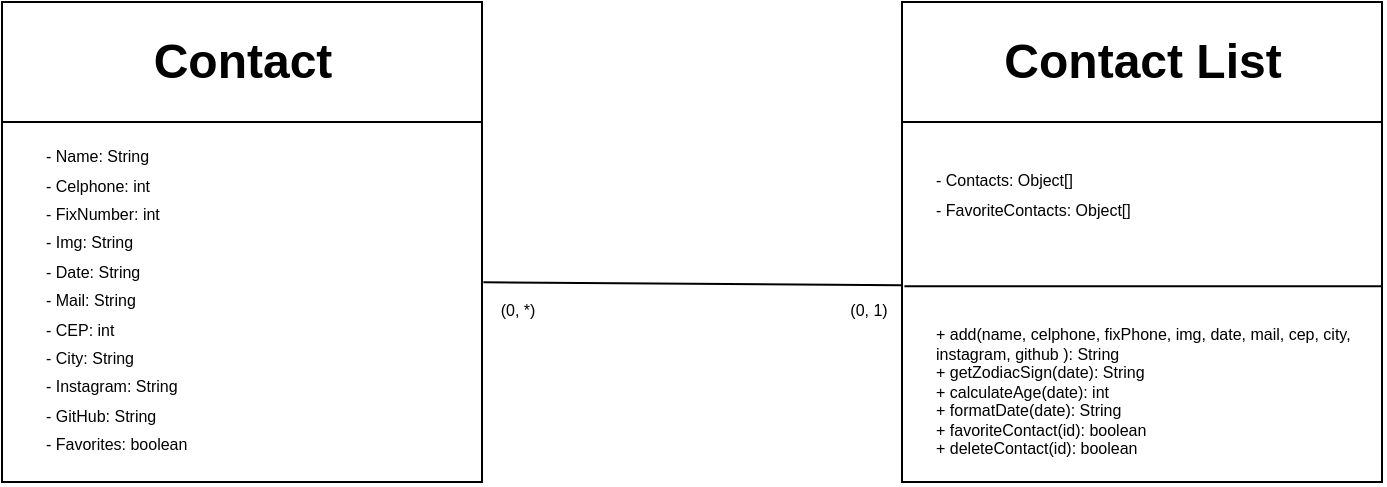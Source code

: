 <mxfile>
    <diagram id="pc24xMra_EYoszzxffaE" name="Page-1">
        <mxGraphModel dx="1395" dy="1178" grid="1" gridSize="10" guides="1" tooltips="1" connect="1" arrows="1" fold="1" page="1" pageScale="1" pageWidth="850" pageHeight="1100" math="0" shadow="0">
            <root>
                <mxCell id="0"/>
                <mxCell id="1" parent="0"/>
                <mxCell id="9" value="" style="group" vertex="1" connectable="0" parent="1">
                    <mxGeometry x="80" y="320" width="240" height="240" as="geometry"/>
                </mxCell>
                <mxCell id="2" value="" style="whiteSpace=wrap;html=1;aspect=fixed;" vertex="1" parent="9">
                    <mxGeometry width="240" height="240" as="geometry"/>
                </mxCell>
                <mxCell id="3" value="" style="endArrow=none;html=1;exitX=0;exitY=0.25;exitDx=0;exitDy=0;entryX=1;entryY=0.25;entryDx=0;entryDy=0;" edge="1" parent="9" source="2" target="2">
                    <mxGeometry width="50" height="50" relative="1" as="geometry">
                        <mxPoint x="250" y="400" as="sourcePoint"/>
                        <mxPoint x="300" y="350" as="targetPoint"/>
                    </mxGeometry>
                </mxCell>
                <mxCell id="4" value="Contact" style="text;strokeColor=none;fillColor=none;html=1;fontSize=24;fontStyle=1;verticalAlign=middle;align=center;" vertex="1" parent="9">
                    <mxGeometry x="70" y="10" width="100" height="40" as="geometry"/>
                </mxCell>
                <mxCell id="8" value="&lt;font style=&quot;font-size: 8px;&quot;&gt;- Name: String&lt;br&gt;- Celphone: int&lt;br&gt;- FixNumber: int&lt;br&gt;- Img: String&lt;br&gt;- Date: String&lt;br&gt;- Mail: String&lt;br&gt;- CEP: int&lt;br&gt;- City: String&lt;br&gt;- Instagram: String&lt;br&gt;- GitHub: String&lt;br&gt;- Favorites: boolean&lt;br&gt;&lt;br&gt;&lt;/font&gt;" style="text;html=1;strokeColor=none;fillColor=none;align=left;verticalAlign=middle;whiteSpace=wrap;rounded=0;" vertex="1" parent="9">
                    <mxGeometry x="20" y="140" width="130" height="30" as="geometry"/>
                </mxCell>
                <mxCell id="10" value="" style="group" vertex="1" connectable="0" parent="1">
                    <mxGeometry x="530" y="320" width="240" height="240" as="geometry"/>
                </mxCell>
                <mxCell id="11" value="" style="whiteSpace=wrap;html=1;aspect=fixed;" vertex="1" parent="10">
                    <mxGeometry width="240" height="240" as="geometry"/>
                </mxCell>
                <mxCell id="12" value="" style="endArrow=none;html=1;exitX=0;exitY=0.25;exitDx=0;exitDy=0;entryX=1;entryY=0.25;entryDx=0;entryDy=0;" edge="1" parent="10" source="11" target="11">
                    <mxGeometry width="50" height="50" relative="1" as="geometry">
                        <mxPoint x="250" y="400" as="sourcePoint"/>
                        <mxPoint x="300" y="350" as="targetPoint"/>
                    </mxGeometry>
                </mxCell>
                <mxCell id="13" value="Contact List" style="text;strokeColor=none;fillColor=none;html=1;fontSize=24;fontStyle=1;verticalAlign=middle;align=center;" vertex="1" parent="10">
                    <mxGeometry x="70" y="10" width="100" height="40" as="geometry"/>
                </mxCell>
                <mxCell id="14" value="&lt;font style=&quot;font-size: 8px;&quot;&gt;- Contacts: Object[]&lt;br&gt;- FavoriteContacts: Object[]&lt;br&gt;&lt;/font&gt;" style="text;html=1;strokeColor=none;fillColor=none;align=left;verticalAlign=middle;whiteSpace=wrap;rounded=0;" vertex="1" parent="10">
                    <mxGeometry x="15" y="80" width="130" height="30" as="geometry"/>
                </mxCell>
                <mxCell id="15" value="" style="endArrow=none;html=1;fontSize=8;exitX=0.005;exitY=0.592;exitDx=0;exitDy=0;exitPerimeter=0;entryX=0.998;entryY=0.592;entryDx=0;entryDy=0;entryPerimeter=0;" edge="1" parent="10" source="11" target="11">
                    <mxGeometry width="50" height="50" relative="1" as="geometry">
                        <mxPoint x="155" y="170" as="sourcePoint"/>
                        <mxPoint x="235" y="142" as="targetPoint"/>
                    </mxGeometry>
                </mxCell>
                <mxCell id="16" value="+ add(name, celphone, fixPhone, img, date, mail, cep, city, instagram, github ): String&lt;br&gt;+ getZodiacSign(date): String&lt;br&gt;+ calculateAge(date): int&lt;br&gt;+ formatDate(date): String&lt;br&gt;+ favoriteContact(id): boolean&lt;br&gt;+ deleteContact(id): boolean" style="text;html=1;strokeColor=none;fillColor=none;align=left;verticalAlign=middle;whiteSpace=wrap;rounded=0;fontSize=8;" vertex="1" parent="10">
                    <mxGeometry x="15" y="180" width="215" height="30" as="geometry"/>
                </mxCell>
                <mxCell id="17" value="" style="endArrow=none;html=1;fontSize=8;exitX=-0.002;exitY=0.59;exitDx=0;exitDy=0;exitPerimeter=0;entryX=1.003;entryY=0.584;entryDx=0;entryDy=0;entryPerimeter=0;" edge="1" parent="1" source="11" target="2">
                    <mxGeometry width="50" height="50" relative="1" as="geometry">
                        <mxPoint x="400" y="430" as="sourcePoint"/>
                        <mxPoint x="430" y="360" as="targetPoint"/>
                    </mxGeometry>
                </mxCell>
                <mxCell id="18" value="(0, *)" style="text;html=1;strokeColor=none;fillColor=none;align=center;verticalAlign=middle;whiteSpace=wrap;rounded=0;fontSize=8;" vertex="1" parent="1">
                    <mxGeometry x="308" y="459" width="60" height="30" as="geometry"/>
                </mxCell>
                <mxCell id="19" value="(0, 1)" style="text;html=1;align=center;verticalAlign=middle;resizable=0;points=[];autosize=1;strokeColor=none;fillColor=none;fontSize=8;" vertex="1" parent="1">
                    <mxGeometry x="493" y="464" width="40" height="20" as="geometry"/>
                </mxCell>
            </root>
        </mxGraphModel>
    </diagram>
</mxfile>